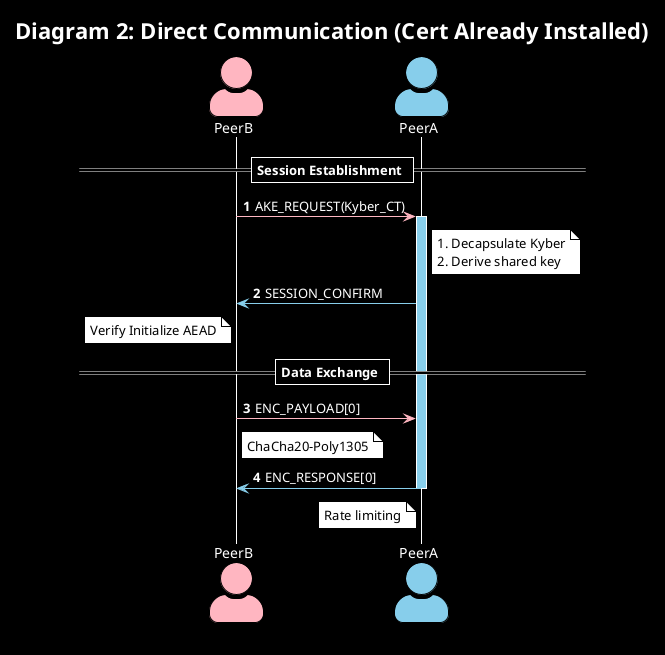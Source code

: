 @startuml
!theme plain

' Global dark theme
skinparam backgroundColor #000000
skinparam defaultFontColor #FFFFFF

' Notes
skinparam note {
BackgroundColor #FFFFFF
BorderColor #000000
FontColor #000000
}

' Actors
skinparam actorStyle awesome
skinparam actor {
StereotypeFontColor #FFFFFF
FontColor #FFFFFF
}

' Sequence styling
skinparam sequence {
LifeLineBorderColor #FFFFFF
LifeLineBackgroundColor #000000
ParticipantBorderColor #FFFFFF
DividerBackgroundColor #000000
DividerBorderColor #FFFFFF
DividerFontColor #FFFFFF
}

' Colors
!$PEER_A_COLOR    = "#87CEEB"
!$PEER_B_COLOR    = "#FFB6C1"
!$MASTER_PEER_COLOR = "#90EE90"
!$SYSTEM_COLOR    = "#FFFFFF"

actor "PeerB" as PB $PEER_B_COLOR
actor "PeerA" as PA $PEER_A_COLOR

title Diagram 2: Direct Communication (Cert Already Installed)

autonumber

== Session Establishment ==
PB -[$PEER_B_COLOR]> PA: AKE_REQUEST(Kyber_CT)
activate PA $PEER_A_COLOR
note right PA: 1. Decapsulate Kyber\n2. Derive shared key

PA -[$PEER_A_COLOR]> PB: SESSION_CONFIRM
note left PB: Verify Initialize AEAD

== Data Exchange ==
PB -[$PEER_B_COLOR]> PA: ENC_PAYLOAD[0]
note right PB: ChaCha20-Poly1305

PA -[$PEER_A_COLOR]> PB: ENC_RESPONSE[0]
note left PA: Rate limiting

deactivate PA

footer ""
@enduml